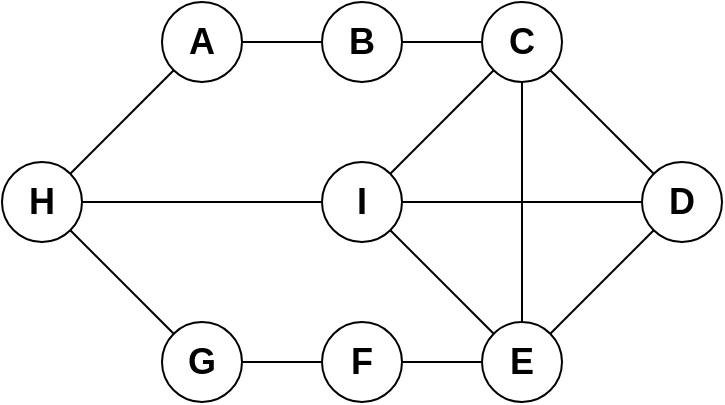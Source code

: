 <mxfile version="12.6.2" type="onedrive"><diagram id="NgbPjsaQ8AijHiBaBnBH" name="Page-1"><mxGraphModel dx="962" dy="574" grid="1" gridSize="10" guides="1" tooltips="1" connect="1" arrows="1" fold="1" page="1" pageScale="1" pageWidth="827" pageHeight="3000" math="0" shadow="0"><root><mxCell id="0"/><mxCell id="1" parent="0"/><mxCell id="uKxT8OUxXsEnYvBetymC-1" value="A" style="ellipse;whiteSpace=wrap;html=1;aspect=fixed;fontSize=18;fontStyle=1" vertex="1" parent="1"><mxGeometry x="160" y="40" width="40" height="40" as="geometry"/></mxCell><mxCell id="uKxT8OUxXsEnYvBetymC-3" value="H" style="ellipse;whiteSpace=wrap;html=1;aspect=fixed;fontSize=18;fontStyle=1" vertex="1" parent="1"><mxGeometry x="80" y="120" width="40" height="40" as="geometry"/></mxCell><mxCell id="uKxT8OUxXsEnYvBetymC-4" value="G" style="ellipse;whiteSpace=wrap;html=1;aspect=fixed;fontSize=18;fontStyle=1" vertex="1" parent="1"><mxGeometry x="160" y="200" width="40" height="40" as="geometry"/></mxCell><mxCell id="uKxT8OUxXsEnYvBetymC-5" value="I" style="ellipse;whiteSpace=wrap;html=1;aspect=fixed;fontSize=18;fontStyle=1" vertex="1" parent="1"><mxGeometry x="240" y="120" width="40" height="40" as="geometry"/></mxCell><mxCell id="uKxT8OUxXsEnYvBetymC-6" value="F" style="ellipse;whiteSpace=wrap;html=1;aspect=fixed;fontSize=18;fontStyle=1" vertex="1" parent="1"><mxGeometry x="240" y="200" width="40" height="40" as="geometry"/></mxCell><mxCell id="uKxT8OUxXsEnYvBetymC-7" value="B" style="ellipse;whiteSpace=wrap;html=1;aspect=fixed;fontSize=18;fontStyle=1" vertex="1" parent="1"><mxGeometry x="240" y="40" width="40" height="40" as="geometry"/></mxCell><mxCell id="uKxT8OUxXsEnYvBetymC-8" value="C" style="ellipse;whiteSpace=wrap;html=1;aspect=fixed;fontSize=18;fontStyle=1" vertex="1" parent="1"><mxGeometry x="320" y="40" width="40" height="40" as="geometry"/></mxCell><mxCell id="uKxT8OUxXsEnYvBetymC-9" value="D" style="ellipse;whiteSpace=wrap;html=1;aspect=fixed;fontSize=18;fontStyle=1" vertex="1" parent="1"><mxGeometry x="400" y="120" width="40" height="40" as="geometry"/></mxCell><mxCell id="uKxT8OUxXsEnYvBetymC-10" value="E" style="ellipse;whiteSpace=wrap;html=1;aspect=fixed;fontSize=18;fontStyle=1" vertex="1" parent="1"><mxGeometry x="320" y="200" width="40" height="40" as="geometry"/></mxCell><mxCell id="uKxT8OUxXsEnYvBetymC-11" value="" style="endArrow=none;html=1;fontSize=18;entryX=0;entryY=1;entryDx=0;entryDy=0;exitX=1;exitY=0;exitDx=0;exitDy=0;" edge="1" parent="1" source="uKxT8OUxXsEnYvBetymC-3" target="uKxT8OUxXsEnYvBetymC-1"><mxGeometry width="50" height="50" relative="1" as="geometry"><mxPoint x="80" y="310" as="sourcePoint"/><mxPoint x="130" y="260" as="targetPoint"/></mxGeometry></mxCell><mxCell id="uKxT8OUxXsEnYvBetymC-12" value="" style="endArrow=none;html=1;fontSize=18;entryX=1;entryY=1;entryDx=0;entryDy=0;exitX=0;exitY=0;exitDx=0;exitDy=0;" edge="1" parent="1" source="uKxT8OUxXsEnYvBetymC-4" target="uKxT8OUxXsEnYvBetymC-3"><mxGeometry width="50" height="50" relative="1" as="geometry"><mxPoint x="124.142" y="135.858" as="sourcePoint"/><mxPoint x="175.858" y="84.142" as="targetPoint"/></mxGeometry></mxCell><mxCell id="uKxT8OUxXsEnYvBetymC-14" value="" style="endArrow=none;html=1;fontSize=18;entryX=1;entryY=0.5;entryDx=0;entryDy=0;exitX=0;exitY=0.5;exitDx=0;exitDy=0;" edge="1" parent="1" source="uKxT8OUxXsEnYvBetymC-6" target="uKxT8OUxXsEnYvBetymC-4"><mxGeometry width="50" height="50" relative="1" as="geometry"><mxPoint x="175.858" y="215.858" as="sourcePoint"/><mxPoint x="124.142" y="164.142" as="targetPoint"/></mxGeometry></mxCell><mxCell id="uKxT8OUxXsEnYvBetymC-15" value="" style="endArrow=none;html=1;fontSize=18;entryX=1;entryY=0.5;entryDx=0;entryDy=0;exitX=0;exitY=0.5;exitDx=0;exitDy=0;" edge="1" parent="1" source="uKxT8OUxXsEnYvBetymC-10" target="uKxT8OUxXsEnYvBetymC-6"><mxGeometry width="50" height="50" relative="1" as="geometry"><mxPoint x="185.858" y="225.858" as="sourcePoint"/><mxPoint x="134.142" y="174.142" as="targetPoint"/></mxGeometry></mxCell><mxCell id="uKxT8OUxXsEnYvBetymC-16" value="" style="endArrow=none;html=1;fontSize=18;entryX=1;entryY=0;entryDx=0;entryDy=0;exitX=0;exitY=1;exitDx=0;exitDy=0;" edge="1" parent="1" source="uKxT8OUxXsEnYvBetymC-9" target="uKxT8OUxXsEnYvBetymC-10"><mxGeometry width="50" height="50" relative="1" as="geometry"><mxPoint x="330" y="230" as="sourcePoint"/><mxPoint x="290" y="230" as="targetPoint"/></mxGeometry></mxCell><mxCell id="uKxT8OUxXsEnYvBetymC-17" value="" style="endArrow=none;html=1;fontSize=18;entryX=1;entryY=1;entryDx=0;entryDy=0;exitX=0;exitY=0;exitDx=0;exitDy=0;" edge="1" parent="1" source="uKxT8OUxXsEnYvBetymC-10" target="uKxT8OUxXsEnYvBetymC-5"><mxGeometry width="50" height="50" relative="1" as="geometry"><mxPoint x="340" y="240" as="sourcePoint"/><mxPoint x="300" y="240" as="targetPoint"/></mxGeometry></mxCell><mxCell id="uKxT8OUxXsEnYvBetymC-18" value="" style="endArrow=none;html=1;fontSize=18;entryX=0.5;entryY=0;entryDx=0;entryDy=0;exitX=0.5;exitY=1;exitDx=0;exitDy=0;" edge="1" parent="1" source="uKxT8OUxXsEnYvBetymC-8" target="uKxT8OUxXsEnYvBetymC-10"><mxGeometry width="50" height="50" relative="1" as="geometry"><mxPoint x="335.858" y="215.858" as="sourcePoint"/><mxPoint x="270" y="170" as="targetPoint"/></mxGeometry></mxCell><mxCell id="uKxT8OUxXsEnYvBetymC-20" value="" style="endArrow=none;html=1;fontSize=18;entryX=1;entryY=1;entryDx=0;entryDy=0;exitX=0;exitY=0;exitDx=0;exitDy=0;" edge="1" parent="1" source="uKxT8OUxXsEnYvBetymC-9" target="uKxT8OUxXsEnYvBetymC-8"><mxGeometry width="50" height="50" relative="1" as="geometry"><mxPoint x="270" y="90" as="sourcePoint"/><mxPoint x="270" y="130" as="targetPoint"/></mxGeometry></mxCell><mxCell id="uKxT8OUxXsEnYvBetymC-21" value="" style="endArrow=none;html=1;fontSize=18;entryX=1;entryY=0.5;entryDx=0;entryDy=0;exitX=0;exitY=0.5;exitDx=0;exitDy=0;" edge="1" parent="1" source="uKxT8OUxXsEnYvBetymC-7" target="uKxT8OUxXsEnYvBetymC-1"><mxGeometry width="50" height="50" relative="1" as="geometry"><mxPoint x="415.858" y="135.858" as="sourcePoint"/><mxPoint x="364.142" y="84.142" as="targetPoint"/></mxGeometry></mxCell><mxCell id="uKxT8OUxXsEnYvBetymC-22" value="" style="endArrow=none;html=1;fontSize=18;entryX=1;entryY=0.5;entryDx=0;entryDy=0;exitX=0;exitY=0.5;exitDx=0;exitDy=0;" edge="1" parent="1" source="uKxT8OUxXsEnYvBetymC-8" target="uKxT8OUxXsEnYvBetymC-7"><mxGeometry width="50" height="50" relative="1" as="geometry"><mxPoint x="250" y="70" as="sourcePoint"/><mxPoint x="210" y="70" as="targetPoint"/></mxGeometry></mxCell><mxCell id="uKxT8OUxXsEnYvBetymC-23" value="" style="endArrow=none;html=1;fontSize=18;entryX=1;entryY=0.5;entryDx=0;entryDy=0;exitX=0;exitY=0.5;exitDx=0;exitDy=0;" edge="1" parent="1" source="uKxT8OUxXsEnYvBetymC-9" target="uKxT8OUxXsEnYvBetymC-5"><mxGeometry width="50" height="50" relative="1" as="geometry"><mxPoint x="330" y="70" as="sourcePoint"/><mxPoint x="290" y="70" as="targetPoint"/></mxGeometry></mxCell><mxCell id="uKxT8OUxXsEnYvBetymC-25" value="" style="endArrow=none;html=1;fontSize=18;entryX=1;entryY=0;entryDx=0;entryDy=0;exitX=0;exitY=1;exitDx=0;exitDy=0;" edge="1" parent="1" source="uKxT8OUxXsEnYvBetymC-8" target="uKxT8OUxXsEnYvBetymC-5"><mxGeometry width="50" height="50" relative="1" as="geometry"><mxPoint x="410" y="150" as="sourcePoint"/><mxPoint x="290" y="150" as="targetPoint"/></mxGeometry></mxCell><mxCell id="uKxT8OUxXsEnYvBetymC-28" value="" style="endArrow=none;html=1;fontSize=18;entryX=1;entryY=0.5;entryDx=0;entryDy=0;exitX=0;exitY=0.5;exitDx=0;exitDy=0;" edge="1" parent="1" source="uKxT8OUxXsEnYvBetymC-5" target="uKxT8OUxXsEnYvBetymC-3"><mxGeometry width="50" height="50" relative="1" as="geometry"><mxPoint x="345.858" y="94.142" as="sourcePoint"/><mxPoint x="294.142" y="145.858" as="targetPoint"/></mxGeometry></mxCell></root></mxGraphModel></diagram></mxfile>